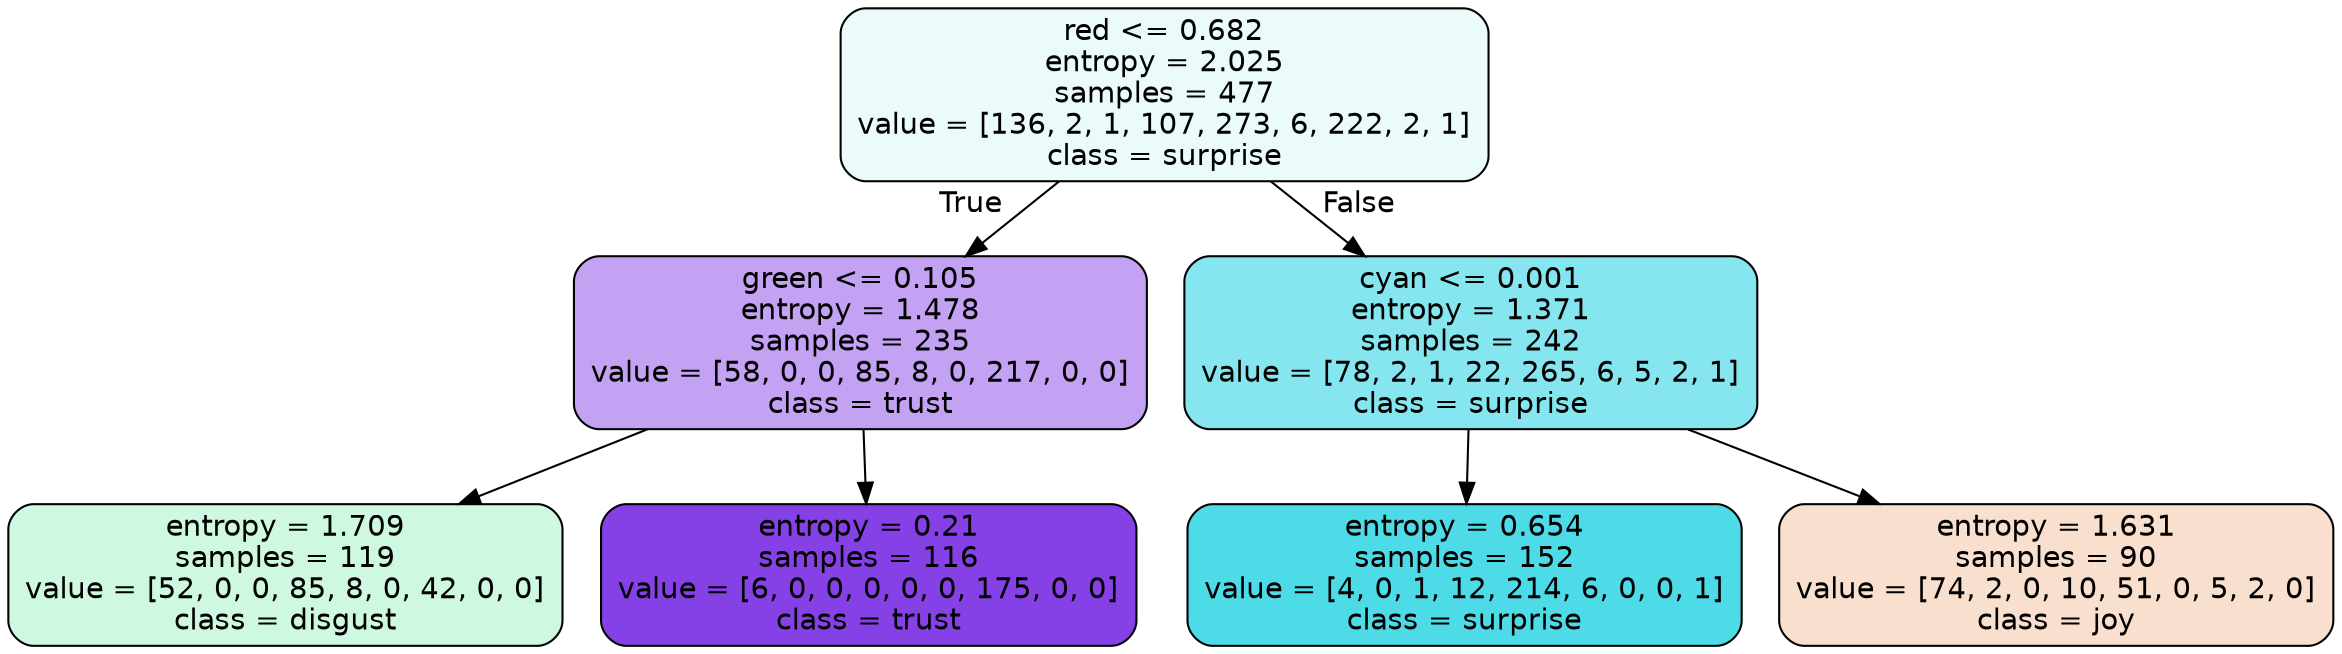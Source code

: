digraph Tree {
node [shape=box, style="filled, rounded", color="black", fontname=helvetica] ;
edge [fontname=helvetica] ;
0 [label="red <= 0.682\nentropy = 2.025\nsamples = 477\nvalue = [136, 2, 1, 107, 273, 6, 222, 2, 1]\nclass = surprise", fillcolor="#39d7e519"] ;
1 [label="green <= 0.105\nentropy = 1.478\nsamples = 235\nvalue = [58, 0, 0, 85, 8, 0, 217, 0, 0]\nclass = trust", fillcolor="#8139e577"] ;
0 -> 1 [labeldistance=2.5, labelangle=45, headlabel="True"] ;
2 [label="entropy = 1.709\nsamples = 119\nvalue = [52, 0, 0, 85, 8, 0, 42, 0, 0]\nclass = disgust", fillcolor="#39e5813e"] ;
1 -> 2 ;
3 [label="entropy = 0.21\nsamples = 116\nvalue = [6, 0, 0, 0, 0, 0, 175, 0, 0]\nclass = trust", fillcolor="#8139e5f6"] ;
1 -> 3 ;
4 [label="cyan <= 0.001\nentropy = 1.371\nsamples = 242\nvalue = [78, 2, 1, 22, 265, 6, 5, 2, 1]\nclass = surprise", fillcolor="#39d7e59d"] ;
0 -> 4 [labeldistance=2.5, labelangle=-45, headlabel="False"] ;
5 [label="entropy = 0.654\nsamples = 152\nvalue = [4, 0, 1, 12, 214, 6, 0, 0, 1]\nclass = surprise", fillcolor="#39d7e5e4"] ;
4 -> 5 ;
6 [label="entropy = 1.631\nsamples = 90\nvalue = [74, 2, 0, 10, 51, 0, 5, 2, 0]\nclass = joy", fillcolor="#e581393f"] ;
4 -> 6 ;
}